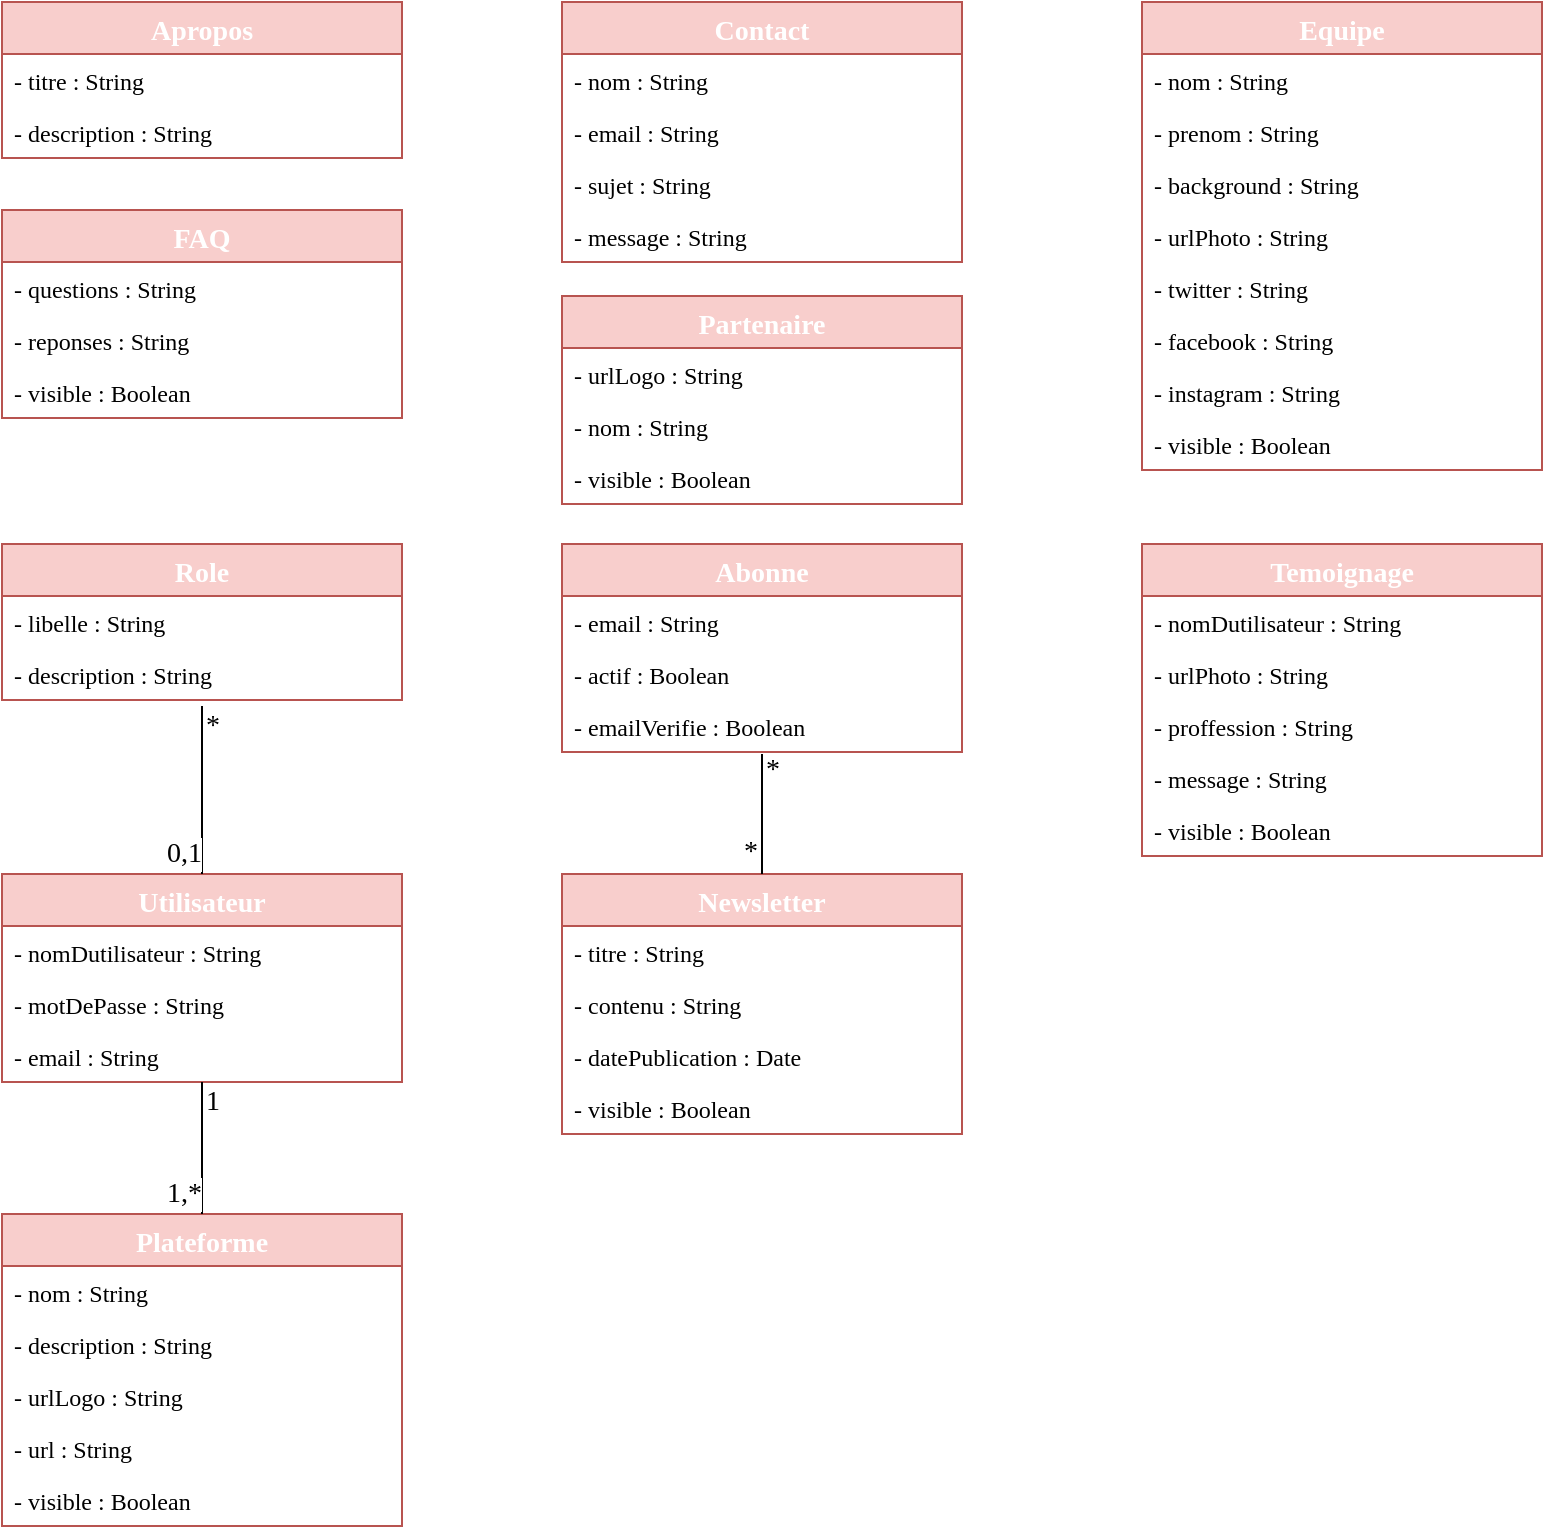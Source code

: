 <mxfile version="10.8.0" type="device"><diagram id="jZ82WdbsqwJTfMaqJJDK" name="Page-1"><mxGraphModel dx="760" dy="515" grid="1" gridSize="10" guides="1" tooltips="1" connect="1" arrows="1" fold="1" page="1" pageScale="1" pageWidth="850" pageHeight="1100" math="0" shadow="0"><root><mxCell id="0"/><mxCell id="1" parent="0"/><mxCell id="4tG4WmW0F4cCYeIEFIGZ-1" value="FAQ" style="swimlane;fontStyle=1;childLayout=stackLayout;horizontal=1;startSize=26;fillColor=#f8cecc;horizontalStack=0;resizeParent=1;resizeParentMax=0;resizeLast=0;collapsible=1;marginBottom=0;strokeColor=#b85450;fontColor=#FFFFFF;fontFamily=Work Sans;fontSize=14;" vertex="1" parent="1"><mxGeometry x="10" y="114" width="200" height="104" as="geometry"/></mxCell><mxCell id="4tG4WmW0F4cCYeIEFIGZ-2" value="- questions : String" style="text;strokeColor=none;fillColor=none;align=left;verticalAlign=top;spacingLeft=4;spacingRight=4;overflow=hidden;rotatable=0;points=[[0,0.5],[1,0.5]];portConstraint=eastwest;fontFamily=Work Sans;" vertex="1" parent="4tG4WmW0F4cCYeIEFIGZ-1"><mxGeometry y="26" width="200" height="26" as="geometry"/></mxCell><mxCell id="4tG4WmW0F4cCYeIEFIGZ-3" value="- reponses : String" style="text;strokeColor=none;fillColor=none;align=left;verticalAlign=top;spacingLeft=4;spacingRight=4;overflow=hidden;rotatable=0;points=[[0,0.5],[1,0.5]];portConstraint=eastwest;fontFamily=Work Sans;" vertex="1" parent="4tG4WmW0F4cCYeIEFIGZ-1"><mxGeometry y="52" width="200" height="26" as="geometry"/></mxCell><mxCell id="4tG4WmW0F4cCYeIEFIGZ-52" value="- visible : Boolean" style="text;strokeColor=none;fillColor=none;align=left;verticalAlign=top;spacingLeft=4;spacingRight=4;overflow=hidden;rotatable=0;points=[[0,0.5],[1,0.5]];portConstraint=eastwest;fontFamily=Work Sans;" vertex="1" parent="4tG4WmW0F4cCYeIEFIGZ-1"><mxGeometry y="78" width="200" height="26" as="geometry"/></mxCell><mxCell id="4tG4WmW0F4cCYeIEFIGZ-5" value="Apropos" style="swimlane;fontStyle=1;childLayout=stackLayout;horizontal=1;startSize=26;fillColor=#f8cecc;horizontalStack=0;resizeParent=1;resizeParentMax=0;resizeLast=0;collapsible=1;marginBottom=0;strokeColor=#b85450;fontColor=#FFFFFF;fontFamily=Work Sans;fontSize=14;" vertex="1" parent="1"><mxGeometry x="10" y="10" width="200" height="78" as="geometry"/></mxCell><mxCell id="4tG4WmW0F4cCYeIEFIGZ-6" value="- titre : String" style="text;strokeColor=none;fillColor=none;align=left;verticalAlign=top;spacingLeft=4;spacingRight=4;overflow=hidden;rotatable=0;points=[[0,0.5],[1,0.5]];portConstraint=eastwest;fontFamily=Work Sans;" vertex="1" parent="4tG4WmW0F4cCYeIEFIGZ-5"><mxGeometry y="26" width="200" height="26" as="geometry"/></mxCell><mxCell id="4tG4WmW0F4cCYeIEFIGZ-7" value="- description : String" style="text;strokeColor=none;fillColor=none;align=left;verticalAlign=top;spacingLeft=4;spacingRight=4;overflow=hidden;rotatable=0;points=[[0,0.5],[1,0.5]];portConstraint=eastwest;fontFamily=Work Sans;" vertex="1" parent="4tG4WmW0F4cCYeIEFIGZ-5"><mxGeometry y="52" width="200" height="26" as="geometry"/></mxCell><mxCell id="4tG4WmW0F4cCYeIEFIGZ-9" value="Equipe" style="swimlane;fontStyle=1;childLayout=stackLayout;horizontal=1;startSize=26;fillColor=#f8cecc;horizontalStack=0;resizeParent=1;resizeParentMax=0;resizeLast=0;collapsible=1;marginBottom=0;strokeColor=#b85450;fontColor=#FFFFFF;fontFamily=Work Sans;fontSize=14;" vertex="1" parent="1"><mxGeometry x="580" y="10" width="200" height="234" as="geometry"/></mxCell><mxCell id="4tG4WmW0F4cCYeIEFIGZ-10" value="- nom : String" style="text;strokeColor=none;fillColor=none;align=left;verticalAlign=top;spacingLeft=4;spacingRight=4;overflow=hidden;rotatable=0;points=[[0,0.5],[1,0.5]];portConstraint=eastwest;fontFamily=Work Sans;" vertex="1" parent="4tG4WmW0F4cCYeIEFIGZ-9"><mxGeometry y="26" width="200" height="26" as="geometry"/></mxCell><mxCell id="4tG4WmW0F4cCYeIEFIGZ-11" value="- prenom : String" style="text;strokeColor=none;fillColor=none;align=left;verticalAlign=top;spacingLeft=4;spacingRight=4;overflow=hidden;rotatable=0;points=[[0,0.5],[1,0.5]];portConstraint=eastwest;fontFamily=Work Sans;" vertex="1" parent="4tG4WmW0F4cCYeIEFIGZ-9"><mxGeometry y="52" width="200" height="26" as="geometry"/></mxCell><mxCell id="4tG4WmW0F4cCYeIEFIGZ-12" value="- background : String" style="text;strokeColor=none;fillColor=none;align=left;verticalAlign=top;spacingLeft=4;spacingRight=4;overflow=hidden;rotatable=0;points=[[0,0.5],[1,0.5]];portConstraint=eastwest;fontFamily=Work Sans;" vertex="1" parent="4tG4WmW0F4cCYeIEFIGZ-9"><mxGeometry y="78" width="200" height="26" as="geometry"/></mxCell><mxCell id="4tG4WmW0F4cCYeIEFIGZ-20" value="- urlPhoto : String" style="text;strokeColor=none;fillColor=none;align=left;verticalAlign=top;spacingLeft=4;spacingRight=4;overflow=hidden;rotatable=0;points=[[0,0.5],[1,0.5]];portConstraint=eastwest;fontFamily=Work Sans;" vertex="1" parent="4tG4WmW0F4cCYeIEFIGZ-9"><mxGeometry y="104" width="200" height="26" as="geometry"/></mxCell><mxCell id="4tG4WmW0F4cCYeIEFIGZ-17" value="- twitter : String" style="text;strokeColor=none;fillColor=none;align=left;verticalAlign=top;spacingLeft=4;spacingRight=4;overflow=hidden;rotatable=0;points=[[0,0.5],[1,0.5]];portConstraint=eastwest;fontFamily=Work Sans;" vertex="1" parent="4tG4WmW0F4cCYeIEFIGZ-9"><mxGeometry y="130" width="200" height="26" as="geometry"/></mxCell><mxCell id="4tG4WmW0F4cCYeIEFIGZ-18" value="- facebook : String" style="text;strokeColor=none;fillColor=none;align=left;verticalAlign=top;spacingLeft=4;spacingRight=4;overflow=hidden;rotatable=0;points=[[0,0.5],[1,0.5]];portConstraint=eastwest;fontFamily=Work Sans;" vertex="1" parent="4tG4WmW0F4cCYeIEFIGZ-9"><mxGeometry y="156" width="200" height="26" as="geometry"/></mxCell><mxCell id="4tG4WmW0F4cCYeIEFIGZ-19" value="- instagram : String" style="text;strokeColor=none;fillColor=none;align=left;verticalAlign=top;spacingLeft=4;spacingRight=4;overflow=hidden;rotatable=0;points=[[0,0.5],[1,0.5]];portConstraint=eastwest;fontFamily=Work Sans;" vertex="1" parent="4tG4WmW0F4cCYeIEFIGZ-9"><mxGeometry y="182" width="200" height="26" as="geometry"/></mxCell><mxCell id="4tG4WmW0F4cCYeIEFIGZ-51" value="- visible : Boolean" style="text;strokeColor=none;fillColor=none;align=left;verticalAlign=top;spacingLeft=4;spacingRight=4;overflow=hidden;rotatable=0;points=[[0,0.5],[1,0.5]];portConstraint=eastwest;fontFamily=Work Sans;" vertex="1" parent="4tG4WmW0F4cCYeIEFIGZ-9"><mxGeometry y="208" width="200" height="26" as="geometry"/></mxCell><mxCell id="4tG4WmW0F4cCYeIEFIGZ-13" value="Partenaire" style="swimlane;fontStyle=1;childLayout=stackLayout;horizontal=1;startSize=26;fillColor=#f8cecc;horizontalStack=0;resizeParent=1;resizeParentMax=0;resizeLast=0;collapsible=1;marginBottom=0;strokeColor=#b85450;fontColor=#FFFFFF;fontFamily=Work Sans;fontSize=14;" vertex="1" parent="1"><mxGeometry x="290" y="157" width="200" height="104" as="geometry"/></mxCell><mxCell id="4tG4WmW0F4cCYeIEFIGZ-14" value="- urlLogo : String" style="text;strokeColor=none;fillColor=none;align=left;verticalAlign=top;spacingLeft=4;spacingRight=4;overflow=hidden;rotatable=0;points=[[0,0.5],[1,0.5]];portConstraint=eastwest;fontFamily=Work Sans;" vertex="1" parent="4tG4WmW0F4cCYeIEFIGZ-13"><mxGeometry y="26" width="200" height="26" as="geometry"/></mxCell><mxCell id="4tG4WmW0F4cCYeIEFIGZ-15" value="- nom : String" style="text;strokeColor=none;fillColor=none;align=left;verticalAlign=top;spacingLeft=4;spacingRight=4;overflow=hidden;rotatable=0;points=[[0,0.5],[1,0.5]];portConstraint=eastwest;fontFamily=Work Sans;" vertex="1" parent="4tG4WmW0F4cCYeIEFIGZ-13"><mxGeometry y="52" width="200" height="26" as="geometry"/></mxCell><mxCell id="4tG4WmW0F4cCYeIEFIGZ-56" value="- visible : Boolean" style="text;strokeColor=none;fillColor=none;align=left;verticalAlign=top;spacingLeft=4;spacingRight=4;overflow=hidden;rotatable=0;points=[[0,0.5],[1,0.5]];portConstraint=eastwest;fontFamily=Work Sans;" vertex="1" parent="4tG4WmW0F4cCYeIEFIGZ-13"><mxGeometry y="78" width="200" height="26" as="geometry"/></mxCell><mxCell id="4tG4WmW0F4cCYeIEFIGZ-21" value="Role" style="swimlane;fontStyle=1;childLayout=stackLayout;horizontal=1;startSize=26;fillColor=#f8cecc;horizontalStack=0;resizeParent=1;resizeParentMax=0;resizeLast=0;collapsible=1;marginBottom=0;strokeColor=#b85450;fontColor=#FFFFFF;fontFamily=Work Sans;fontSize=14;" vertex="1" parent="1"><mxGeometry x="10" y="281" width="200" height="78" as="geometry"/></mxCell><mxCell id="4tG4WmW0F4cCYeIEFIGZ-22" value="- libelle : String" style="text;strokeColor=none;fillColor=none;align=left;verticalAlign=top;spacingLeft=4;spacingRight=4;overflow=hidden;rotatable=0;points=[[0,0.5],[1,0.5]];portConstraint=eastwest;fontFamily=Work Sans;" vertex="1" parent="4tG4WmW0F4cCYeIEFIGZ-21"><mxGeometry y="26" width="200" height="26" as="geometry"/></mxCell><mxCell id="4tG4WmW0F4cCYeIEFIGZ-23" value="- description : String" style="text;strokeColor=none;fillColor=none;align=left;verticalAlign=top;spacingLeft=4;spacingRight=4;overflow=hidden;rotatable=0;points=[[0,0.5],[1,0.5]];portConstraint=eastwest;fontFamily=Work Sans;" vertex="1" parent="4tG4WmW0F4cCYeIEFIGZ-21"><mxGeometry y="52" width="200" height="26" as="geometry"/></mxCell><mxCell id="4tG4WmW0F4cCYeIEFIGZ-25" value="Plateforme" style="swimlane;fontStyle=1;childLayout=stackLayout;horizontal=1;startSize=26;fillColor=#f8cecc;horizontalStack=0;resizeParent=1;resizeParentMax=0;resizeLast=0;collapsible=1;marginBottom=0;strokeColor=#b85450;fontColor=#FFFFFF;fontFamily=Work Sans;fontSize=14;" vertex="1" parent="1"><mxGeometry x="10" y="616" width="200" height="156" as="geometry"/></mxCell><mxCell id="4tG4WmW0F4cCYeIEFIGZ-27" value="- nom : String" style="text;strokeColor=none;fillColor=none;align=left;verticalAlign=top;spacingLeft=4;spacingRight=4;overflow=hidden;rotatable=0;points=[[0,0.5],[1,0.5]];portConstraint=eastwest;fontFamily=Work Sans;" vertex="1" parent="4tG4WmW0F4cCYeIEFIGZ-25"><mxGeometry y="26" width="200" height="26" as="geometry"/></mxCell><mxCell id="4tG4WmW0F4cCYeIEFIGZ-26" value="- description : String" style="text;strokeColor=none;fillColor=none;align=left;verticalAlign=top;spacingLeft=4;spacingRight=4;overflow=hidden;rotatable=0;points=[[0,0.5],[1,0.5]];portConstraint=eastwest;fontFamily=Work Sans;" vertex="1" parent="4tG4WmW0F4cCYeIEFIGZ-25"><mxGeometry y="52" width="200" height="26" as="geometry"/></mxCell><mxCell id="4tG4WmW0F4cCYeIEFIGZ-28" value="- urlLogo : String" style="text;strokeColor=none;fillColor=none;align=left;verticalAlign=top;spacingLeft=4;spacingRight=4;overflow=hidden;rotatable=0;points=[[0,0.5],[1,0.5]];portConstraint=eastwest;fontFamily=Work Sans;" vertex="1" parent="4tG4WmW0F4cCYeIEFIGZ-25"><mxGeometry y="78" width="200" height="26" as="geometry"/></mxCell><mxCell id="4tG4WmW0F4cCYeIEFIGZ-29" value="- url : String" style="text;strokeColor=none;fillColor=none;align=left;verticalAlign=top;spacingLeft=4;spacingRight=4;overflow=hidden;rotatable=0;points=[[0,0.5],[1,0.5]];portConstraint=eastwest;fontFamily=Work Sans;" vertex="1" parent="4tG4WmW0F4cCYeIEFIGZ-25"><mxGeometry y="104" width="200" height="26" as="geometry"/></mxCell><mxCell id="4tG4WmW0F4cCYeIEFIGZ-54" value="- visible : Boolean" style="text;strokeColor=none;fillColor=none;align=left;verticalAlign=top;spacingLeft=4;spacingRight=4;overflow=hidden;rotatable=0;points=[[0,0.5],[1,0.5]];portConstraint=eastwest;fontFamily=Work Sans;" vertex="1" parent="4tG4WmW0F4cCYeIEFIGZ-25"><mxGeometry y="130" width="200" height="26" as="geometry"/></mxCell><mxCell id="4tG4WmW0F4cCYeIEFIGZ-30" value="Newsletter" style="swimlane;fontStyle=1;childLayout=stackLayout;horizontal=1;startSize=26;fillColor=#f8cecc;horizontalStack=0;resizeParent=1;resizeParentMax=0;resizeLast=0;collapsible=1;marginBottom=0;strokeColor=#b85450;fontColor=#FFFFFF;fontFamily=Work Sans;fontSize=14;" vertex="1" parent="1"><mxGeometry x="290" y="446" width="200" height="130" as="geometry"/></mxCell><mxCell id="4tG4WmW0F4cCYeIEFIGZ-31" value="- titre : String" style="text;strokeColor=none;fillColor=none;align=left;verticalAlign=top;spacingLeft=4;spacingRight=4;overflow=hidden;rotatable=0;points=[[0,0.5],[1,0.5]];portConstraint=eastwest;fontFamily=Work Sans;" vertex="1" parent="4tG4WmW0F4cCYeIEFIGZ-30"><mxGeometry y="26" width="200" height="26" as="geometry"/></mxCell><mxCell id="4tG4WmW0F4cCYeIEFIGZ-32" value="- contenu : String" style="text;strokeColor=none;fillColor=none;align=left;verticalAlign=top;spacingLeft=4;spacingRight=4;overflow=hidden;rotatable=0;points=[[0,0.5],[1,0.5]];portConstraint=eastwest;fontFamily=Work Sans;" vertex="1" parent="4tG4WmW0F4cCYeIEFIGZ-30"><mxGeometry y="52" width="200" height="26" as="geometry"/></mxCell><mxCell id="4tG4WmW0F4cCYeIEFIGZ-41" value="- datePublication : Date" style="text;strokeColor=none;fillColor=none;align=left;verticalAlign=top;spacingLeft=4;spacingRight=4;overflow=hidden;rotatable=0;points=[[0,0.5],[1,0.5]];portConstraint=eastwest;fontFamily=Work Sans;" vertex="1" parent="4tG4WmW0F4cCYeIEFIGZ-30"><mxGeometry y="78" width="200" height="26" as="geometry"/></mxCell><mxCell id="4tG4WmW0F4cCYeIEFIGZ-74" value="- visible : Boolean" style="text;strokeColor=none;fillColor=none;align=left;verticalAlign=top;spacingLeft=4;spacingRight=4;overflow=hidden;rotatable=0;points=[[0,0.5],[1,0.5]];portConstraint=eastwest;fontFamily=Work Sans;" vertex="1" parent="4tG4WmW0F4cCYeIEFIGZ-30"><mxGeometry y="104" width="200" height="26" as="geometry"/></mxCell><mxCell id="4tG4WmW0F4cCYeIEFIGZ-33" value="Contact" style="swimlane;fontStyle=1;childLayout=stackLayout;horizontal=1;startSize=26;fillColor=#f8cecc;horizontalStack=0;resizeParent=1;resizeParentMax=0;resizeLast=0;collapsible=1;marginBottom=0;strokeColor=#b85450;fontColor=#FFFFFF;fontFamily=Work Sans;fontSize=14;" vertex="1" parent="1"><mxGeometry x="290" y="10" width="200" height="130" as="geometry"/></mxCell><mxCell id="4tG4WmW0F4cCYeIEFIGZ-36" value="- nom : String" style="text;strokeColor=none;fillColor=none;align=left;verticalAlign=top;spacingLeft=4;spacingRight=4;overflow=hidden;rotatable=0;points=[[0,0.5],[1,0.5]];portConstraint=eastwest;fontFamily=Work Sans;" vertex="1" parent="4tG4WmW0F4cCYeIEFIGZ-33"><mxGeometry y="26" width="200" height="26" as="geometry"/></mxCell><mxCell id="4tG4WmW0F4cCYeIEFIGZ-34" value="- email : String" style="text;strokeColor=none;fillColor=none;align=left;verticalAlign=top;spacingLeft=4;spacingRight=4;overflow=hidden;rotatable=0;points=[[0,0.5],[1,0.5]];portConstraint=eastwest;fontFamily=Work Sans;" vertex="1" parent="4tG4WmW0F4cCYeIEFIGZ-33"><mxGeometry y="52" width="200" height="26" as="geometry"/></mxCell><mxCell id="4tG4WmW0F4cCYeIEFIGZ-37" value="- sujet : String" style="text;strokeColor=none;fillColor=none;align=left;verticalAlign=top;spacingLeft=4;spacingRight=4;overflow=hidden;rotatable=0;points=[[0,0.5],[1,0.5]];portConstraint=eastwest;fontFamily=Work Sans;" vertex="1" parent="4tG4WmW0F4cCYeIEFIGZ-33"><mxGeometry y="78" width="200" height="26" as="geometry"/></mxCell><mxCell id="4tG4WmW0F4cCYeIEFIGZ-35" value="- message : String" style="text;strokeColor=none;fillColor=none;align=left;verticalAlign=top;spacingLeft=4;spacingRight=4;overflow=hidden;rotatable=0;points=[[0,0.5],[1,0.5]];portConstraint=eastwest;fontFamily=Work Sans;" vertex="1" parent="4tG4WmW0F4cCYeIEFIGZ-33"><mxGeometry y="104" width="200" height="26" as="geometry"/></mxCell><mxCell id="4tG4WmW0F4cCYeIEFIGZ-38" value="Abonne" style="swimlane;fontStyle=1;childLayout=stackLayout;horizontal=1;startSize=26;fillColor=#f8cecc;horizontalStack=0;resizeParent=1;resizeParentMax=0;resizeLast=0;collapsible=1;marginBottom=0;strokeColor=#b85450;fontColor=#FFFFFF;fontFamily=Work Sans;fontSize=14;" vertex="1" parent="1"><mxGeometry x="290" y="281" width="200" height="104" as="geometry"/></mxCell><mxCell id="4tG4WmW0F4cCYeIEFIGZ-72" value="- email : String" style="text;strokeColor=none;fillColor=none;align=left;verticalAlign=top;spacingLeft=4;spacingRight=4;overflow=hidden;rotatable=0;points=[[0,0.5],[1,0.5]];portConstraint=eastwest;fontFamily=Work Sans;" vertex="1" parent="4tG4WmW0F4cCYeIEFIGZ-38"><mxGeometry y="26" width="200" height="26" as="geometry"/></mxCell><mxCell id="4tG4WmW0F4cCYeIEFIGZ-73" value="- actif : Boolean" style="text;strokeColor=none;fillColor=none;align=left;verticalAlign=top;spacingLeft=4;spacingRight=4;overflow=hidden;rotatable=0;points=[[0,0.5],[1,0.5]];portConstraint=eastwest;fontFamily=Work Sans;" vertex="1" parent="4tG4WmW0F4cCYeIEFIGZ-38"><mxGeometry y="52" width="200" height="26" as="geometry"/></mxCell><mxCell id="4tG4WmW0F4cCYeIEFIGZ-39" value="- emailVerifie : Boolean" style="text;strokeColor=none;fillColor=none;align=left;verticalAlign=top;spacingLeft=4;spacingRight=4;overflow=hidden;rotatable=0;points=[[0,0.5],[1,0.5]];portConstraint=eastwest;fontFamily=Work Sans;" vertex="1" parent="4tG4WmW0F4cCYeIEFIGZ-38"><mxGeometry y="78" width="200" height="26" as="geometry"/></mxCell><mxCell id="4tG4WmW0F4cCYeIEFIGZ-42" value="Utilisateur" style="swimlane;fontStyle=1;childLayout=stackLayout;horizontal=1;startSize=26;fillColor=#f8cecc;horizontalStack=0;resizeParent=1;resizeParentMax=0;resizeLast=0;collapsible=1;marginBottom=0;strokeColor=#b85450;fontColor=#FFFFFF;fontFamily=Work Sans;fontSize=14;" vertex="1" parent="1"><mxGeometry x="10" y="446" width="200" height="104" as="geometry"/></mxCell><mxCell id="4tG4WmW0F4cCYeIEFIGZ-43" value="- nomDutilisateur : String" style="text;strokeColor=none;fillColor=none;align=left;verticalAlign=top;spacingLeft=4;spacingRight=4;overflow=hidden;rotatable=0;points=[[0,0.5],[1,0.5]];portConstraint=eastwest;fontFamily=Work Sans;" vertex="1" parent="4tG4WmW0F4cCYeIEFIGZ-42"><mxGeometry y="26" width="200" height="26" as="geometry"/></mxCell><mxCell id="4tG4WmW0F4cCYeIEFIGZ-45" value="- motDePasse : String" style="text;strokeColor=none;fillColor=none;align=left;verticalAlign=top;spacingLeft=4;spacingRight=4;overflow=hidden;rotatable=0;points=[[0,0.5],[1,0.5]];portConstraint=eastwest;fontFamily=Work Sans;" vertex="1" parent="4tG4WmW0F4cCYeIEFIGZ-42"><mxGeometry y="52" width="200" height="26" as="geometry"/></mxCell><mxCell id="4tG4WmW0F4cCYeIEFIGZ-44" value="- email : String" style="text;strokeColor=none;fillColor=none;align=left;verticalAlign=top;spacingLeft=4;spacingRight=4;overflow=hidden;rotatable=0;points=[[0,0.5],[1,0.5]];portConstraint=eastwest;fontFamily=Work Sans;" vertex="1" parent="4tG4WmW0F4cCYeIEFIGZ-42"><mxGeometry y="78" width="200" height="26" as="geometry"/></mxCell><mxCell id="4tG4WmW0F4cCYeIEFIGZ-46" value="Temoignage" style="swimlane;fontStyle=1;childLayout=stackLayout;horizontal=1;startSize=26;fillColor=#f8cecc;horizontalStack=0;resizeParent=1;resizeParentMax=0;resizeLast=0;collapsible=1;marginBottom=0;strokeColor=#b85450;fontColor=#FFFFFF;fontFamily=Work Sans;fontSize=14;" vertex="1" parent="1"><mxGeometry x="580" y="281" width="200" height="156" as="geometry"/></mxCell><mxCell id="4tG4WmW0F4cCYeIEFIGZ-47" value="- nomDutilisateur : String" style="text;strokeColor=none;fillColor=none;align=left;verticalAlign=top;spacingLeft=4;spacingRight=4;overflow=hidden;rotatable=0;points=[[0,0.5],[1,0.5]];portConstraint=eastwest;fontFamily=Work Sans;" vertex="1" parent="4tG4WmW0F4cCYeIEFIGZ-46"><mxGeometry y="26" width="200" height="26" as="geometry"/></mxCell><mxCell id="4tG4WmW0F4cCYeIEFIGZ-48" value="- urlPhoto : String" style="text;strokeColor=none;fillColor=none;align=left;verticalAlign=top;spacingLeft=4;spacingRight=4;overflow=hidden;rotatable=0;points=[[0,0.5],[1,0.5]];portConstraint=eastwest;fontFamily=Work Sans;" vertex="1" parent="4tG4WmW0F4cCYeIEFIGZ-46"><mxGeometry y="52" width="200" height="26" as="geometry"/></mxCell><mxCell id="4tG4WmW0F4cCYeIEFIGZ-49" value="- proffession : String" style="text;strokeColor=none;fillColor=none;align=left;verticalAlign=top;spacingLeft=4;spacingRight=4;overflow=hidden;rotatable=0;points=[[0,0.5],[1,0.5]];portConstraint=eastwest;fontFamily=Work Sans;" vertex="1" parent="4tG4WmW0F4cCYeIEFIGZ-46"><mxGeometry y="78" width="200" height="26" as="geometry"/></mxCell><mxCell id="4tG4WmW0F4cCYeIEFIGZ-50" value="- message : String" style="text;strokeColor=none;fillColor=none;align=left;verticalAlign=top;spacingLeft=4;spacingRight=4;overflow=hidden;rotatable=0;points=[[0,0.5],[1,0.5]];portConstraint=eastwest;fontFamily=Work Sans;" vertex="1" parent="4tG4WmW0F4cCYeIEFIGZ-46"><mxGeometry y="104" width="200" height="26" as="geometry"/></mxCell><mxCell id="4tG4WmW0F4cCYeIEFIGZ-55" value="- visible : Boolean" style="text;strokeColor=none;fillColor=none;align=left;verticalAlign=top;spacingLeft=4;spacingRight=4;overflow=hidden;rotatable=0;points=[[0,0.5],[1,0.5]];portConstraint=eastwest;fontFamily=Work Sans;" vertex="1" parent="4tG4WmW0F4cCYeIEFIGZ-46"><mxGeometry y="130" width="200" height="26" as="geometry"/></mxCell><mxCell id="4tG4WmW0F4cCYeIEFIGZ-59" value="" style="endArrow=none;html=1;fontFamily=Work Sans;fontSize=14;fontColor=#FFFFFF;exitX=0.5;exitY=1.038;exitDx=0;exitDy=0;exitPerimeter=0;entryX=0.5;entryY=0;entryDx=0;entryDy=0;" edge="1" parent="1" source="4tG4WmW0F4cCYeIEFIGZ-39" target="4tG4WmW0F4cCYeIEFIGZ-30"><mxGeometry relative="1" as="geometry"><mxPoint x="340" y="590" as="sourcePoint"/><mxPoint x="500" y="590" as="targetPoint"/></mxGeometry></mxCell><mxCell id="4tG4WmW0F4cCYeIEFIGZ-60" value="*" style="resizable=0;html=1;align=left;verticalAlign=bottom;labelBackgroundColor=#ffffff;fontSize=14;fontFamily=Work Sans;" connectable="0" vertex="1" parent="4tG4WmW0F4cCYeIEFIGZ-59"><mxGeometry x="-1" relative="1" as="geometry"><mxPoint y="19" as="offset"/></mxGeometry></mxCell><mxCell id="4tG4WmW0F4cCYeIEFIGZ-61" value="*" style="resizable=0;html=1;align=right;verticalAlign=bottom;labelBackgroundColor=#ffffff;fontSize=14;fontFamily=Work Sans;" connectable="0" vertex="1" parent="4tG4WmW0F4cCYeIEFIGZ-59"><mxGeometry x="1" relative="1" as="geometry"><mxPoint x="-2" as="offset"/></mxGeometry></mxCell><mxCell id="4tG4WmW0F4cCYeIEFIGZ-65" value="" style="endArrow=none;html=1;fontFamily=Work Sans;fontSize=14;fontColor=#FFFFFF;entryX=0.5;entryY=0;entryDx=0;entryDy=0;" edge="1" parent="1" target="4tG4WmW0F4cCYeIEFIGZ-42"><mxGeometry relative="1" as="geometry"><mxPoint x="110" y="362" as="sourcePoint"/><mxPoint x="595" y="625.5" as="targetPoint"/></mxGeometry></mxCell><mxCell id="4tG4WmW0F4cCYeIEFIGZ-66" value="*" style="resizable=0;html=1;align=left;verticalAlign=bottom;labelBackgroundColor=#ffffff;fontSize=14;fontFamily=Work Sans;" connectable="0" vertex="1" parent="4tG4WmW0F4cCYeIEFIGZ-65"><mxGeometry x="-1" relative="1" as="geometry"><mxPoint y="20" as="offset"/></mxGeometry></mxCell><mxCell id="4tG4WmW0F4cCYeIEFIGZ-67" value="0,1" style="resizable=0;html=1;align=right;verticalAlign=bottom;labelBackgroundColor=#ffffff;fontSize=14;fontFamily=Work Sans;" connectable="0" vertex="1" parent="4tG4WmW0F4cCYeIEFIGZ-65"><mxGeometry x="1" relative="1" as="geometry"/></mxCell><mxCell id="4tG4WmW0F4cCYeIEFIGZ-69" value="" style="endArrow=none;html=1;fontFamily=Work Sans;fontSize=14;fontColor=#FFFFFF;strokeColor=#000000;rounded=0;entryX=0.5;entryY=0;entryDx=0;entryDy=0;" edge="1" parent="1" target="4tG4WmW0F4cCYeIEFIGZ-25"><mxGeometry relative="1" as="geometry"><mxPoint x="110" y="550" as="sourcePoint"/><mxPoint x="600" y="654.5" as="targetPoint"/></mxGeometry></mxCell><mxCell id="4tG4WmW0F4cCYeIEFIGZ-70" value="1" style="resizable=0;html=1;align=left;verticalAlign=bottom;labelBackgroundColor=#ffffff;fontSize=14;fontFamily=Work Sans;" connectable="0" vertex="1" parent="4tG4WmW0F4cCYeIEFIGZ-69"><mxGeometry x="-1" relative="1" as="geometry"><mxPoint y="20" as="offset"/></mxGeometry></mxCell><mxCell id="4tG4WmW0F4cCYeIEFIGZ-71" value="1,*" style="resizable=0;html=1;align=right;verticalAlign=bottom;labelBackgroundColor=#ffffff;fontSize=14;fontFamily=Work Sans;" connectable="0" vertex="1" parent="4tG4WmW0F4cCYeIEFIGZ-69"><mxGeometry x="1" relative="1" as="geometry"/></mxCell></root></mxGraphModel></diagram></mxfile>